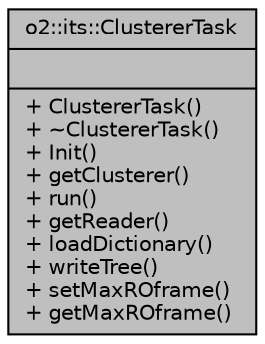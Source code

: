 digraph "o2::its::ClustererTask"
{
 // INTERACTIVE_SVG=YES
  bgcolor="transparent";
  edge [fontname="Helvetica",fontsize="10",labelfontname="Helvetica",labelfontsize="10"];
  node [fontname="Helvetica",fontsize="10",shape=record];
  Node1 [label="{o2::its::ClustererTask\n||+ ClustererTask()\l+ ~ClustererTask()\l+ Init()\l+ getClusterer()\l+ run()\l+ getReader()\l+ loadDictionary()\l+ writeTree()\l+ setMaxROframe()\l+ getMaxROframe()\l}",height=0.2,width=0.4,color="black", fillcolor="grey75", style="filled", fontcolor="black"];
}
